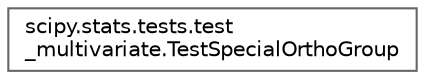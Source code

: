 digraph "Graphical Class Hierarchy"
{
 // LATEX_PDF_SIZE
  bgcolor="transparent";
  edge [fontname=Helvetica,fontsize=10,labelfontname=Helvetica,labelfontsize=10];
  node [fontname=Helvetica,fontsize=10,shape=box,height=0.2,width=0.4];
  rankdir="LR";
  Node0 [id="Node000000",label="scipy.stats.tests.test\l_multivariate.TestSpecialOrthoGroup",height=0.2,width=0.4,color="grey40", fillcolor="white", style="filled",URL="$d6/d96/classscipy_1_1stats_1_1tests_1_1test__multivariate_1_1TestSpecialOrthoGroup.html",tooltip=" "];
}
